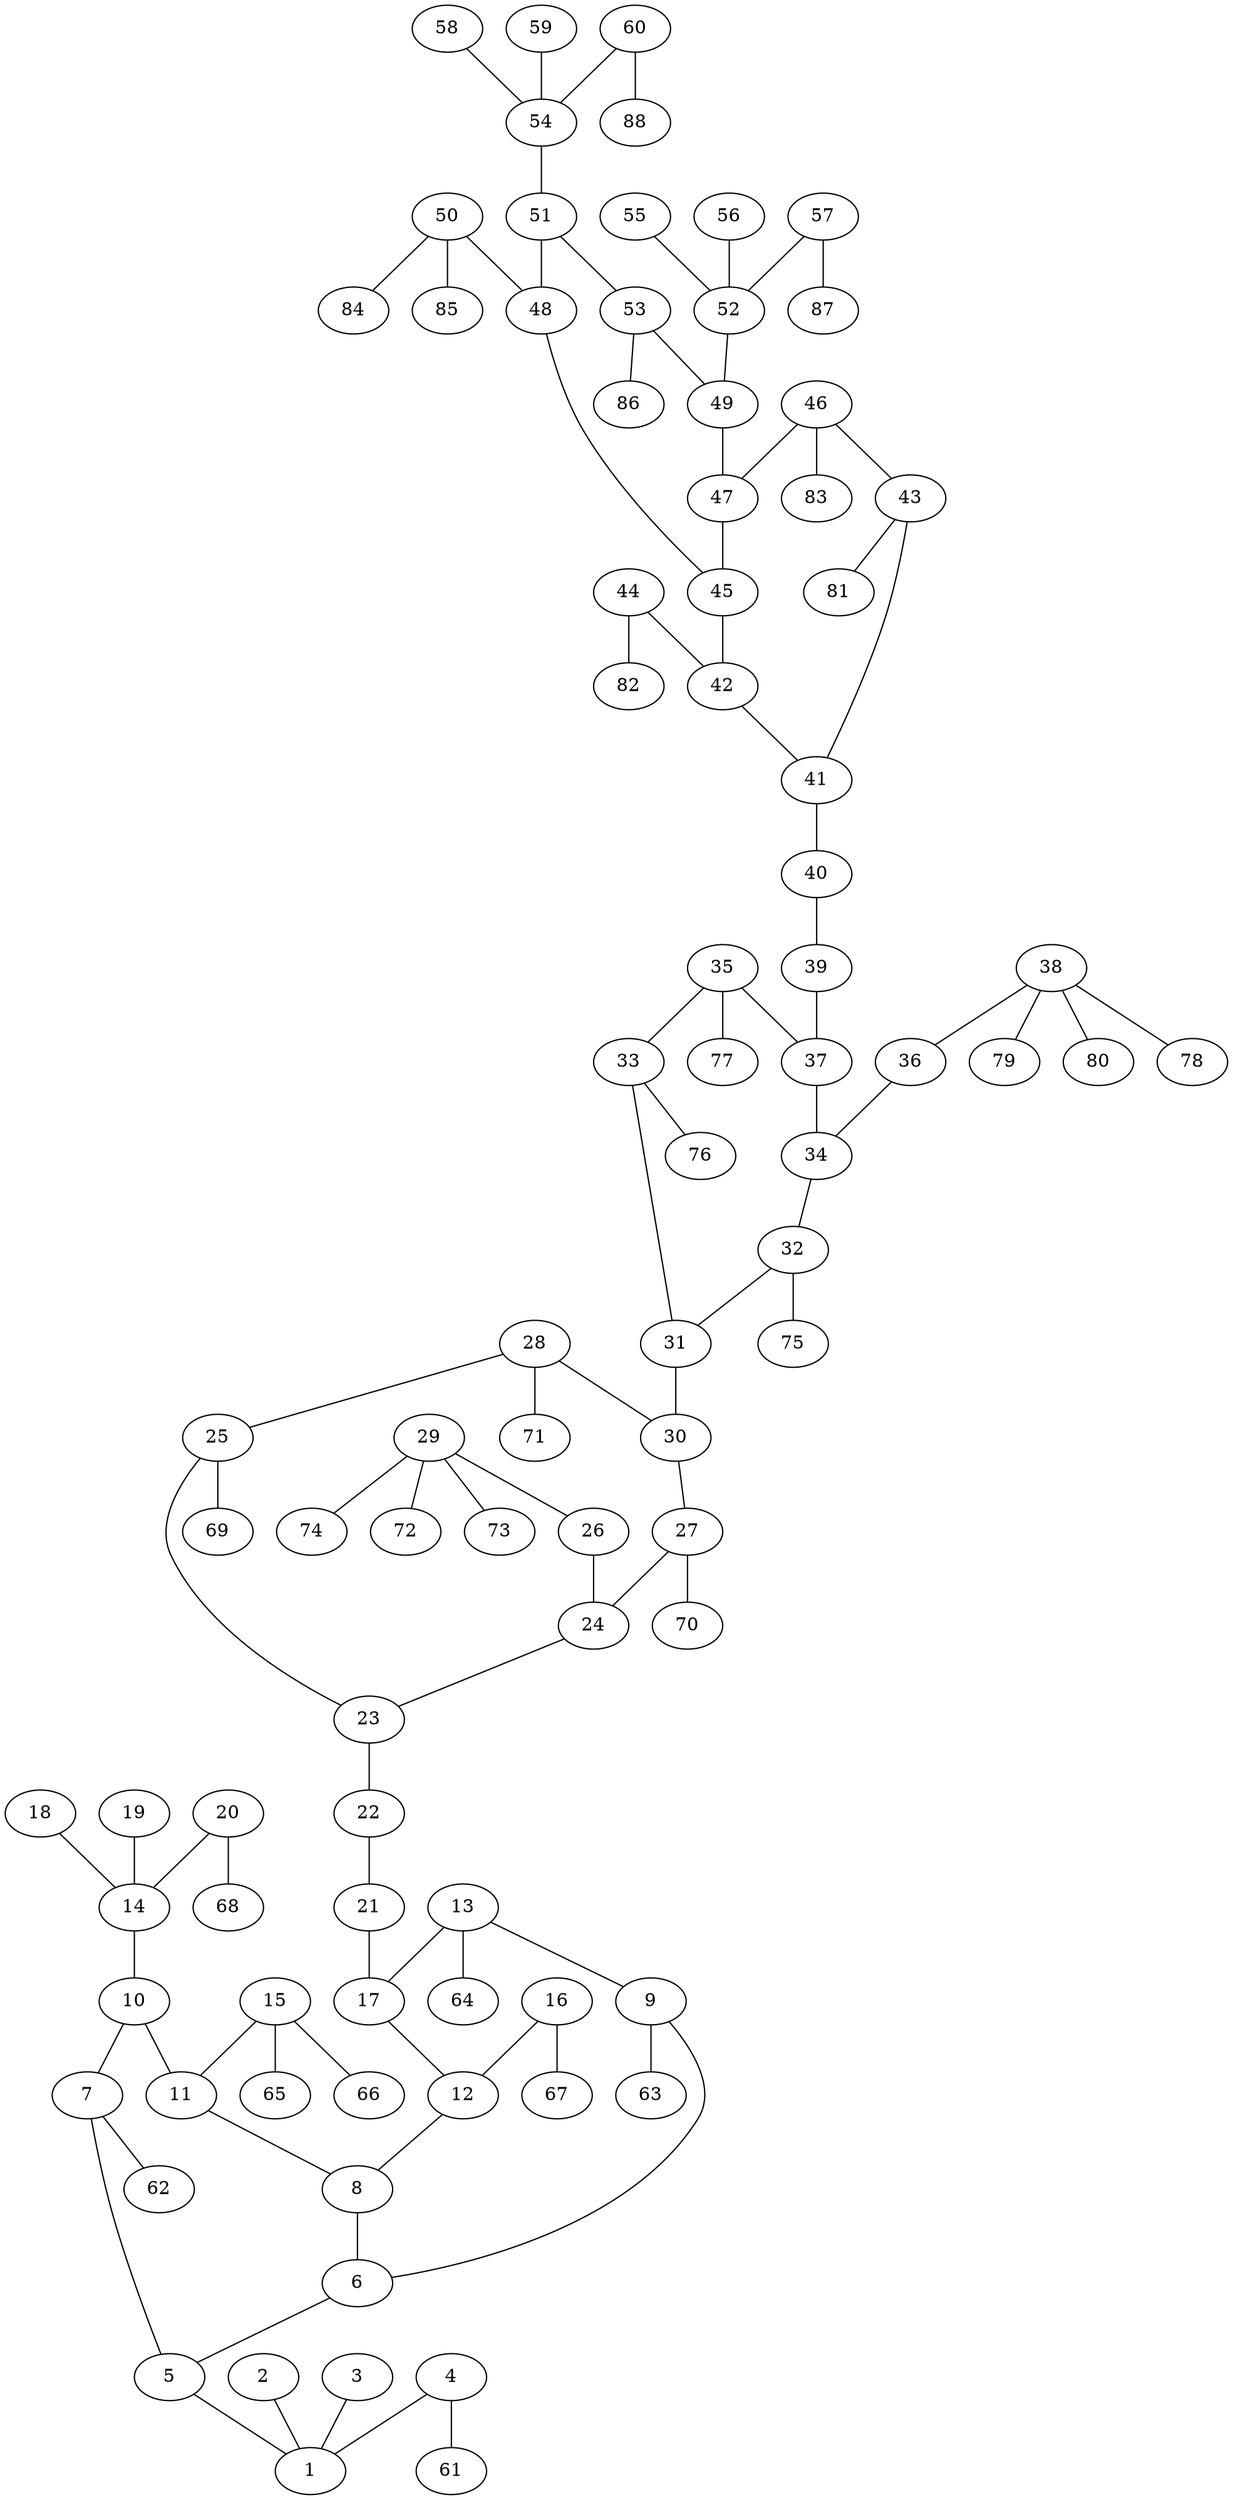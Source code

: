 graph molecule_4002 {
	1	 [chem=S];
	2	 [chem=O];
	2 -- 1	 [valence=2];
	3	 [chem=O];
	3 -- 1	 [valence=2];
	4	 [chem=O];
	4 -- 1	 [valence=1];
	61	 [chem=H];
	4 -- 61	 [valence=1];
	5	 [chem=C];
	5 -- 1	 [valence=1];
	6	 [chem=C];
	6 -- 5	 [valence=2];
	7	 [chem=C];
	7 -- 5	 [valence=1];
	62	 [chem=H];
	7 -- 62	 [valence=1];
	8	 [chem=C];
	8 -- 6	 [valence=1];
	9	 [chem=C];
	9 -- 6	 [valence=1];
	63	 [chem=H];
	9 -- 63	 [valence=1];
	10	 [chem=C];
	10 -- 7	 [valence=2];
	11	 [chem=C];
	10 -- 11	 [valence=1];
	11 -- 8	 [valence=2];
	12	 [chem=C];
	12 -- 8	 [valence=1];
	13	 [chem=C];
	13 -- 9	 [valence=2];
	17	 [chem=C];
	13 -- 17	 [valence=1];
	64	 [chem=H];
	13 -- 64	 [valence=1];
	14	 [chem=S];
	14 -- 10	 [valence=1];
	15	 [chem=N];
	15 -- 11	 [valence=1];
	65	 [chem=H];
	15 -- 65	 [valence=1];
	66	 [chem=H];
	15 -- 66	 [valence=1];
	16	 [chem=O];
	16 -- 12	 [valence=1];
	67	 [chem=H];
	16 -- 67	 [valence=1];
	17 -- 12	 [valence=2];
	18	 [chem=O];
	18 -- 14	 [valence=2];
	19	 [chem=O];
	19 -- 14	 [valence=2];
	20	 [chem=O];
	20 -- 14	 [valence=1];
	68	 [chem=H];
	20 -- 68	 [valence=1];
	21	 [chem=N];
	21 -- 17	 [valence=1];
	22	 [chem=N];
	22 -- 21	 [valence=2];
	23	 [chem=C];
	23 -- 22	 [valence=1];
	24	 [chem=C];
	24 -- 23	 [valence=2];
	25	 [chem=C];
	25 -- 23	 [valence=1];
	69	 [chem=H];
	25 -- 69	 [valence=1];
	26	 [chem=O];
	26 -- 24	 [valence=1];
	27	 [chem=C];
	27 -- 24	 [valence=1];
	70	 [chem=H];
	27 -- 70	 [valence=1];
	28	 [chem=C];
	28 -- 25	 [valence=2];
	30	 [chem=C];
	28 -- 30	 [valence=1];
	71	 [chem=H];
	28 -- 71	 [valence=1];
	29	 [chem=C];
	29 -- 26	 [valence=1];
	72	 [chem=H];
	29 -- 72	 [valence=1];
	73	 [chem=H];
	29 -- 73	 [valence=1];
	74	 [chem=H];
	29 -- 74	 [valence=1];
	30 -- 27	 [valence=2];
	31	 [chem=C];
	31 -- 30	 [valence=1];
	32	 [chem=C];
	32 -- 31	 [valence=2];
	75	 [chem=H];
	32 -- 75	 [valence=1];
	33	 [chem=C];
	33 -- 31	 [valence=1];
	76	 [chem=H];
	33 -- 76	 [valence=1];
	34	 [chem=C];
	34 -- 32	 [valence=1];
	35	 [chem=C];
	35 -- 33	 [valence=2];
	37	 [chem=C];
	35 -- 37	 [valence=1];
	77	 [chem=H];
	35 -- 77	 [valence=1];
	36	 [chem=O];
	36 -- 34	 [valence=1];
	37 -- 34	 [valence=2];
	38	 [chem=C];
	38 -- 36	 [valence=1];
	78	 [chem=H];
	38 -- 78	 [valence=1];
	79	 [chem=H];
	38 -- 79	 [valence=1];
	80	 [chem=H];
	38 -- 80	 [valence=1];
	39	 [chem=N];
	39 -- 37	 [valence=1];
	40	 [chem=N];
	40 -- 39	 [valence=2];
	41	 [chem=C];
	41 -- 40	 [valence=1];
	42	 [chem=C];
	42 -- 41	 [valence=2];
	43	 [chem=C];
	43 -- 41	 [valence=1];
	81	 [chem=H];
	43 -- 81	 [valence=1];
	44	 [chem=O];
	44 -- 42	 [valence=1];
	82	 [chem=H];
	44 -- 82	 [valence=1];
	45	 [chem=C];
	45 -- 42	 [valence=1];
	46	 [chem=C];
	46 -- 43	 [valence=2];
	47	 [chem=C];
	46 -- 47	 [valence=1];
	83	 [chem=H];
	46 -- 83	 [valence=1];
	47 -- 45	 [valence=2];
	48	 [chem=C];
	48 -- 45	 [valence=1];
	49	 [chem=C];
	49 -- 47	 [valence=1];
	50	 [chem=N];
	50 -- 48	 [valence=1];
	84	 [chem=H];
	50 -- 84	 [valence=1];
	85	 [chem=H];
	50 -- 85	 [valence=1];
	51	 [chem=C];
	51 -- 48	 [valence=2];
	53	 [chem=C];
	51 -- 53	 [valence=1];
	52	 [chem=S];
	52 -- 49	 [valence=1];
	53 -- 49	 [valence=2];
	86	 [chem=H];
	53 -- 86	 [valence=1];
	54	 [chem=S];
	54 -- 51	 [valence=1];
	55	 [chem=O];
	55 -- 52	 [valence=2];
	56	 [chem=O];
	56 -- 52	 [valence=2];
	57	 [chem=O];
	57 -- 52	 [valence=1];
	87	 [chem=H];
	57 -- 87	 [valence=1];
	58	 [chem=O];
	58 -- 54	 [valence=2];
	59	 [chem=O];
	59 -- 54	 [valence=2];
	60	 [chem=O];
	60 -- 54	 [valence=1];
	88	 [chem=H];
	60 -- 88	 [valence=1];
}
